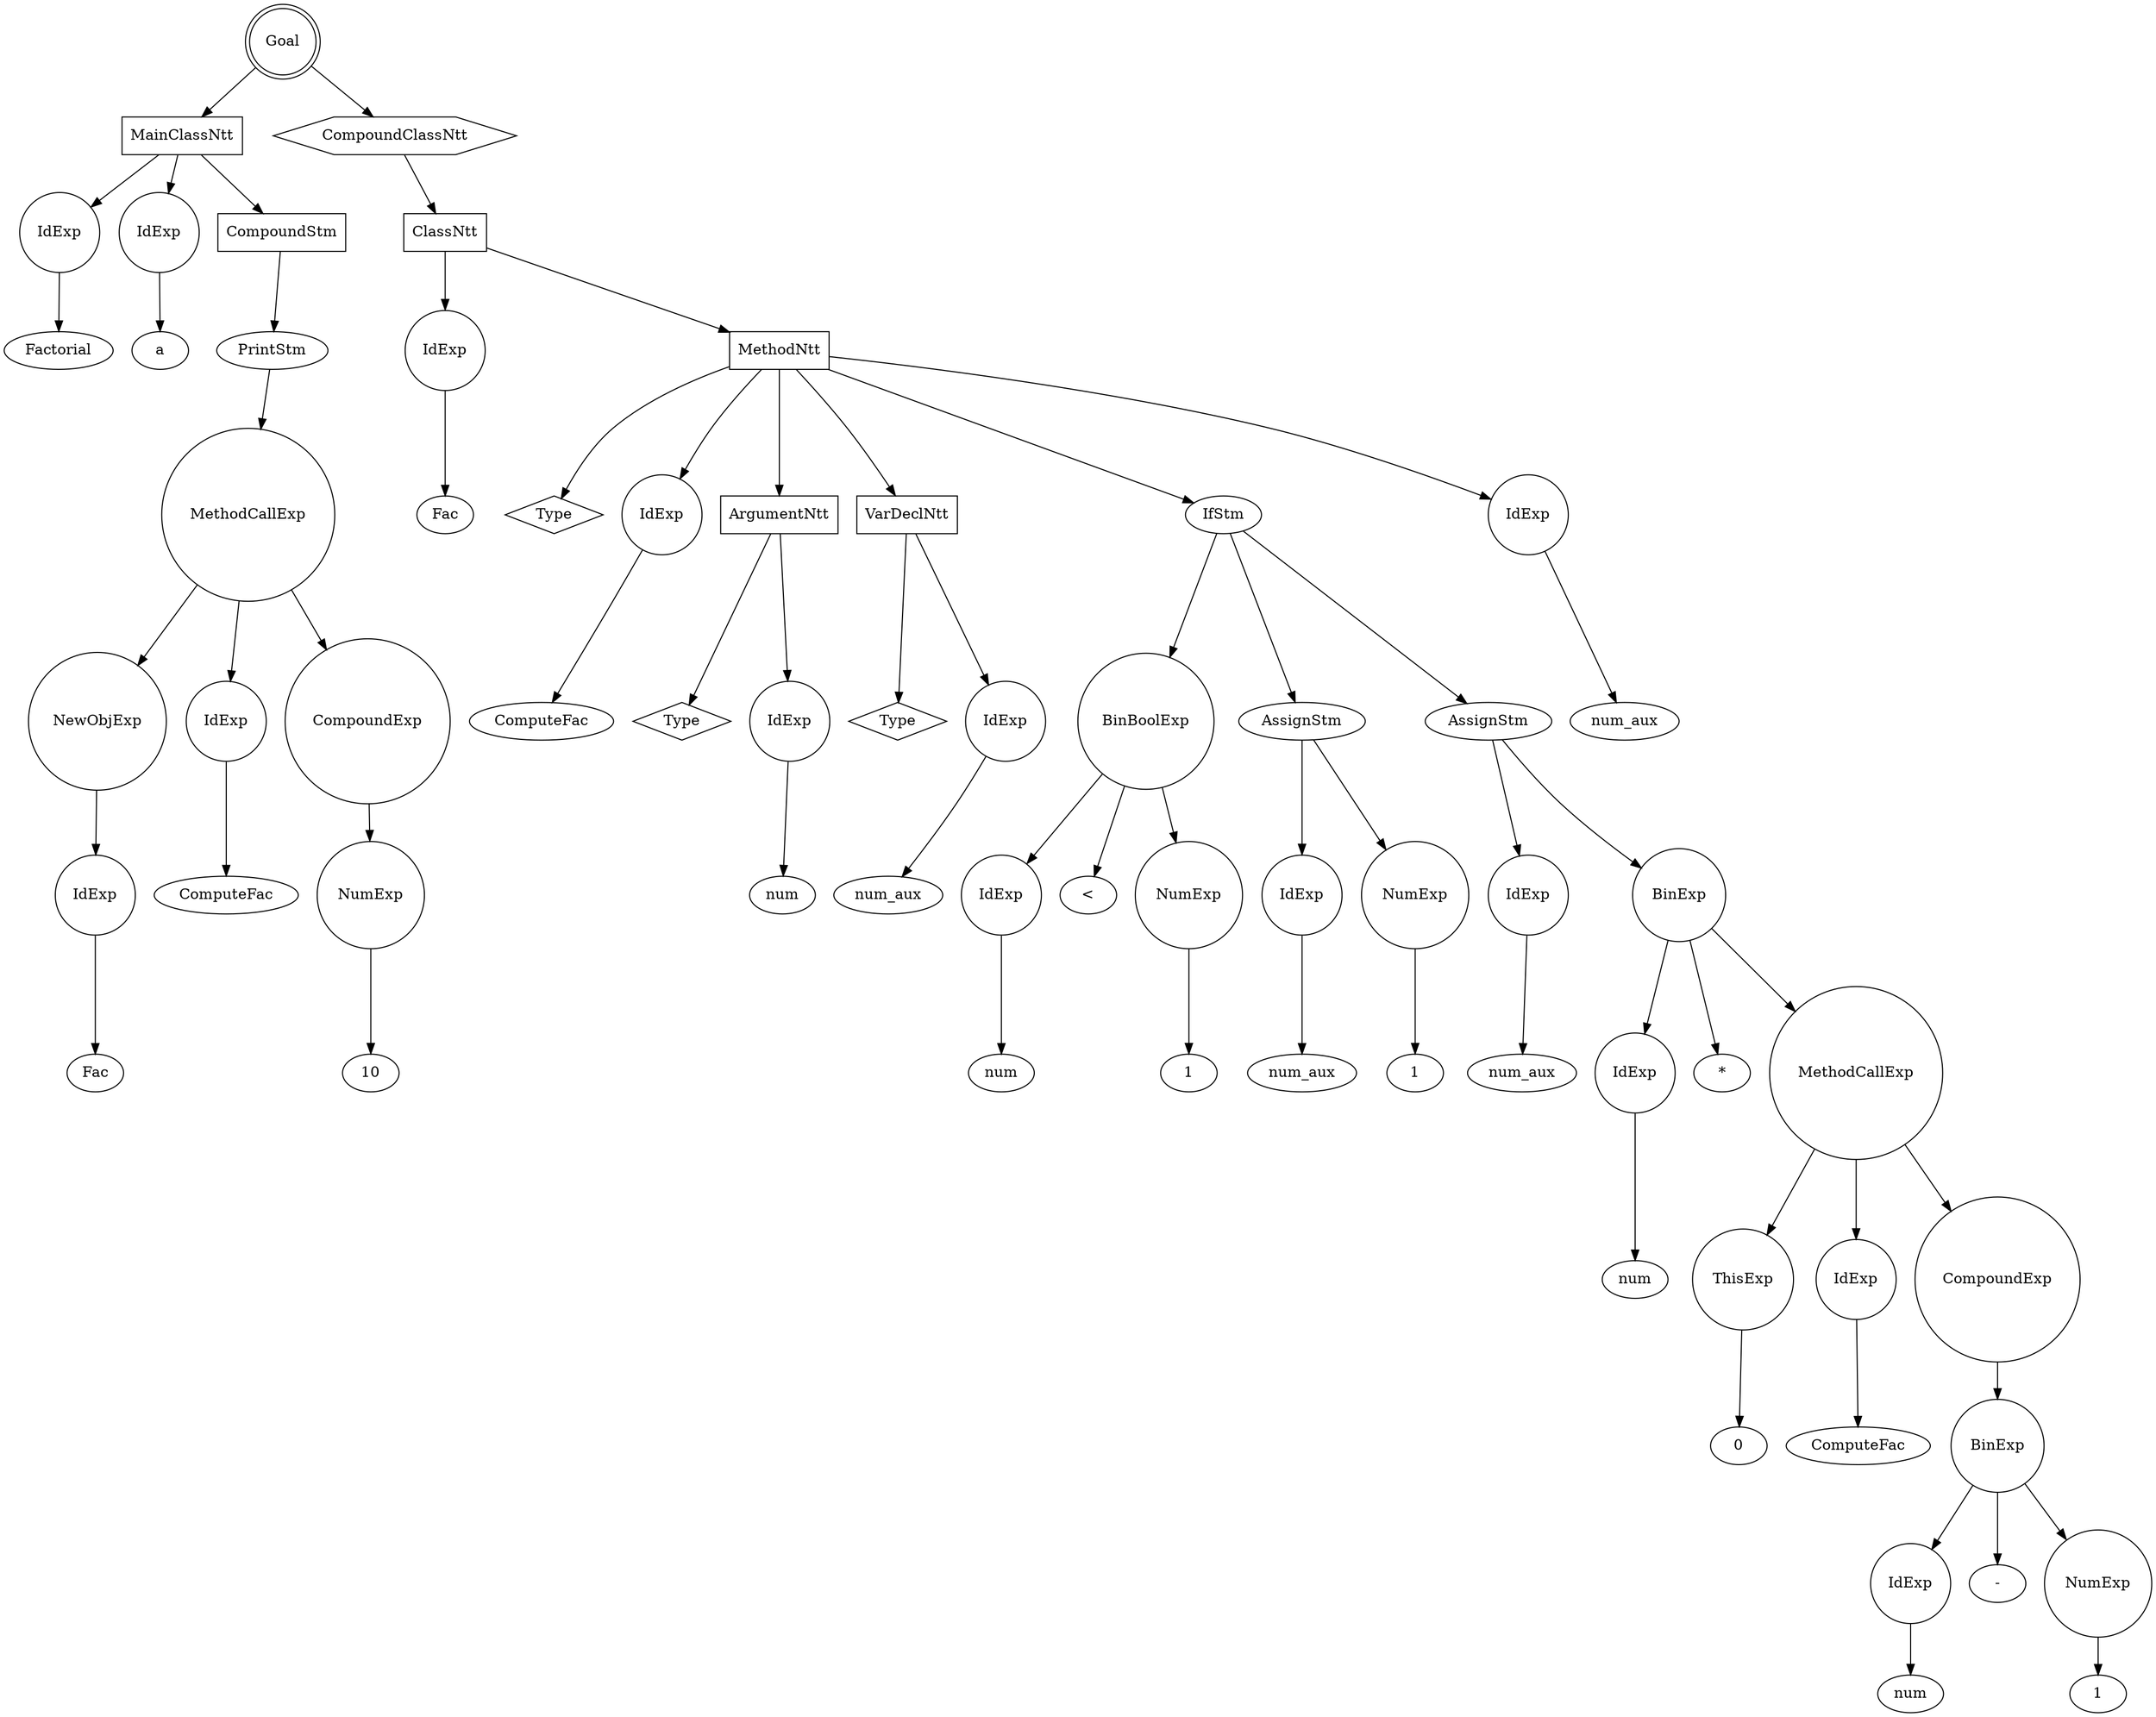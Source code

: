 digraph my_graph {
-1259338848;
-1259338848[label = "Goal", shape = "doublecircle"];
-1259338848->-1259337312;
-1259337312[label = "MainClassNtt", shape = "box"];
-1259337312->-1259336880
-1259336880[label = "IdExp", shape = "circle"];
-1259336880->-1259336864;
-1259336864[label = "Factorial"];
-1259337312->-1259336928
-1259336928[label = "IdExp", shape = "circle"];
-1259336928->-1259336912;
-1259336912[label = "a"];
-1259337312->-1259337264;
-1259337264[label = "CompoundStm", shape = "polygon"];
-1259337264->-1261436272;
-1261436272[label = "PrintStm", shape = "ellipse"];
-1261436272->-1259337216
-1259337216[label = "MethodCallExp", shape = "circle"];
-1259337216->-1259337024
-1259337024[label = "NewObjExp", shape = "circle"];
-1259337024->-1259336976
-1259336976[label = "IdExp", shape = "circle"];
-1259336976->-1259336960;
-1259336960[label = "Fac"];
-1259337216->-1259337072
-1259337072[label = "IdExp", shape = "circle"];
-1259337072->-1259337056;
-1259337056[label = "ComputeFac"];
-1259337216->-1259337168;
-1259337168[label = "CompoundExp", shape = "circle"];
-1259337168->-1259337120
-1259337120[label = "NumExp", shape = "circle"];
-1259337120->-1259337104;
-1259337104[label = "10"];
-1259338848->-1259338800;
-1259338800[label = "CompoundClassNtt", shape = "hexagon"];
-1259338800->-1259338752;
-1259338752[label = "ClassNtt", shape = "box"];
-1259338752->-1259337360
-1259337360[label = "IdExp", shape = "circle"];
-1259337360->-1259337344;
-1259337344[label = "Fac"];
-1259338752->-1250948720;
-1250948720[label = "MethodNtt", shape = "box"];
-1250948720->-1261436336;
-1261436336[label = "Type", shape = "diamond" ];
-1250948720->-1259337408
-1259337408[label = "IdExp", shape = "circle"];
-1259337408->-1259337392;
-1259337392[label = "ComputeFac"];
-1250948720->-1259337504;
-1259337504[label = "ArgumentNtt", shape = "box"];
-1259337504->-1261436400;
-1261436400[label = "Type", shape = "diamond" ];
-1259337504->-1259337456
-1259337456[label = "IdExp", shape = "circle"];
-1259337456->-1259337440;
-1259337440[label = "num"];
-1250948720->-1259337648;
-1259337648[label = "VarDeclNtt", shape = "box"];
-1259337648->-1261436496;
-1261436496[label = "Type", shape = "diamond" ];
-1259337648->-1259337600
-1259337600[label = "IdExp", shape = "circle"];
-1259337600->-1259337584;
-1259337584[label = "num_aux"];
-1250948720->-1259338560;
-1259338560[label = "IfStm", shape = "ellipse"];
-1259338560->-1259337840;
-1259337840[label = "BinBoolExp", shape = "circle"];
-1259337840->-1259337744
-1259337744[label = "IdExp", shape = "circle"];
-1259337744->-1259337728;
-1259337728[label = "num"];
-1259337840->-1259337816;
-1259337816[label = "<" ];
-1259337840->-1259337792
-1259337792[label = "NumExp", shape = "circle"];
-1259337792->-1259337776;
-1259337776[label = "1"];
-1259338560->-1259337984;
-1259337984[label = "AssignStm", shape = "ellipse"];
-1259337984->-1259337888
-1259337888[label = "IdExp", shape = "circle"];
-1259337888->-1259337872;
-1259337872[label = "num_aux"];
-1259337984->-1259337936
-1259337936[label = "NumExp", shape = "circle"];
-1259337936->-1259337920;
-1259337920[label = "1"];
-1259338560->-1259338512;
-1259338512[label = "AssignStm", shape = "ellipse"];
-1259338512->-1259338032
-1259338032[label = "IdExp", shape = "circle"];
-1259338032->-1259338016;
-1259338016[label = "num_aux"];
-1259338512->-1259338464;
-1259338464[label = "BinExp", shape = "circle"];
-1259338464->-1259338080
-1259338080[label = "IdExp", shape = "circle"];
-1259338080->-1259338064;
-1259338064[label = "num"];
-1259338464->-1259338440;
-1259338440[label = "*" ];
-1259338464->-1259338416
-1259338416[label = "MethodCallExp", shape = "circle"];
-1259338416->-1259338128
-1259338128[label = "ThisExp", shape = "circle"];
-1259338128->-1259338112;
-1259338112[label = "0"];
-1259338416->-1259338176
-1259338176[label = "IdExp", shape = "circle"];
-1259338176->-1259338160;
-1259338160[label = "ComputeFac"];
-1259338416->-1259338368;
-1259338368[label = "CompoundExp", shape = "circle"];
-1259338368->-1259338320;
-1259338320[label = "BinExp", shape = "circle"];
-1259338320->-1259338224
-1259338224[label = "IdExp", shape = "circle"];
-1259338224->-1259338208;
-1259338208[label = "num"];
-1259338320->-1259338296;
-1259338296[label = "-" ];
-1259338320->-1259338272
-1259338272[label = "NumExp", shape = "circle"];
-1259338272->-1259338256;
-1259338256[label = "1"];
-1250948720->-1259338656
-1259338656[label = "IdExp", shape = "circle"];
-1259338656->-1259338640;
-1259338640[label = "num_aux"];

}